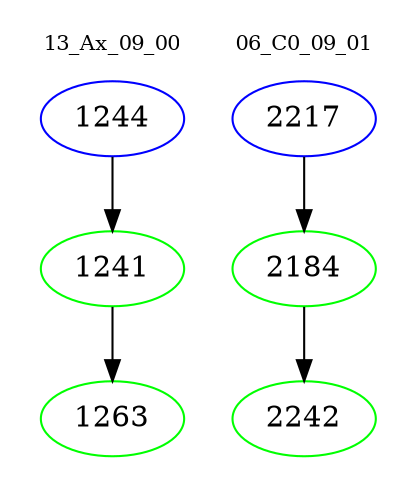 digraph{
subgraph cluster_0 {
color = white
label = "13_Ax_09_00";
fontsize=10;
T0_1244 [label="1244", color="blue"]
T0_1244 -> T0_1241 [color="black"]
T0_1241 [label="1241", color="green"]
T0_1241 -> T0_1263 [color="black"]
T0_1263 [label="1263", color="green"]
}
subgraph cluster_1 {
color = white
label = "06_C0_09_01";
fontsize=10;
T1_2217 [label="2217", color="blue"]
T1_2217 -> T1_2184 [color="black"]
T1_2184 [label="2184", color="green"]
T1_2184 -> T1_2242 [color="black"]
T1_2242 [label="2242", color="green"]
}
}
